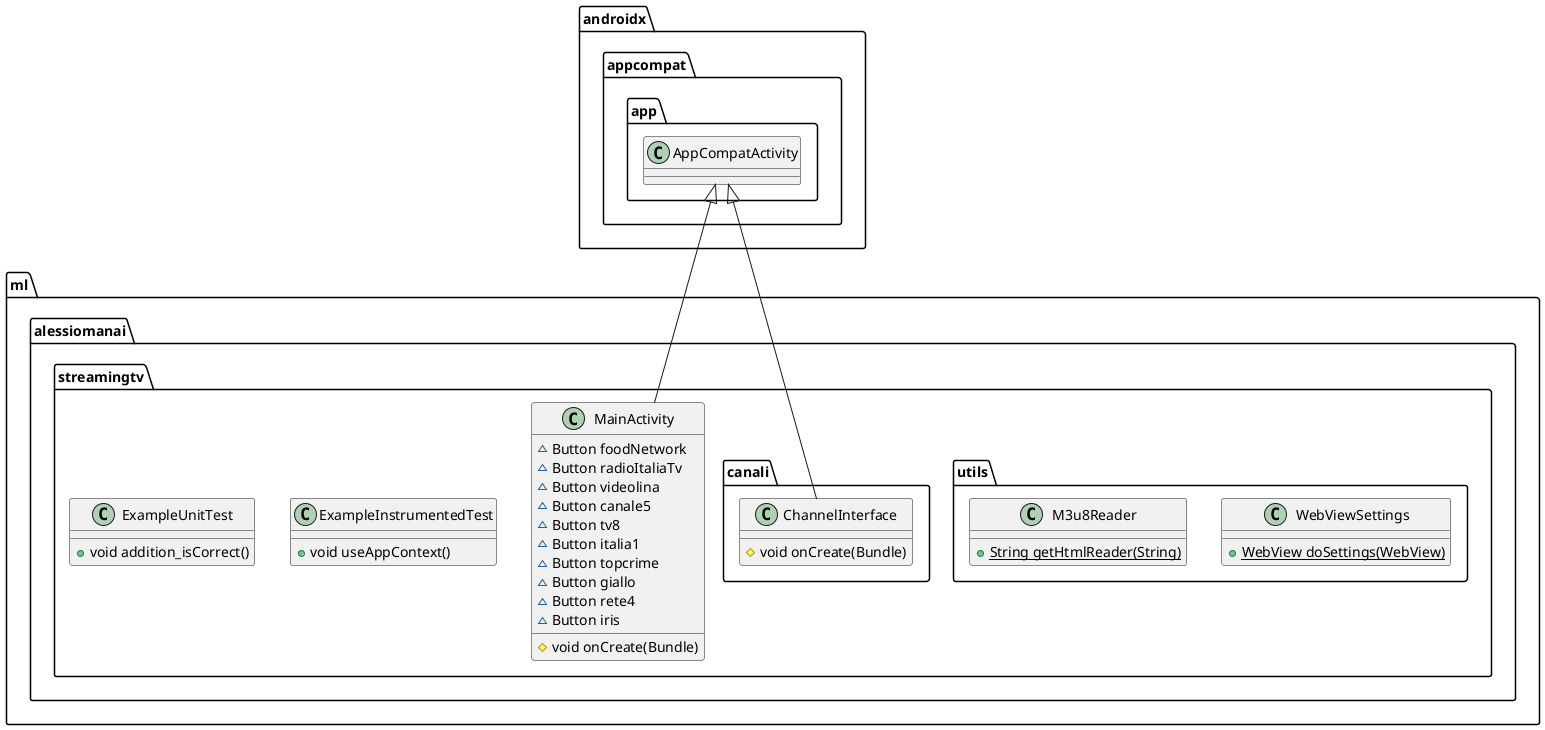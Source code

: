 @startuml
class ml.alessiomanai.streamingtv.utils.WebViewSettings {
+ {static} WebView doSettings(WebView)
}
class ml.alessiomanai.streamingtv.MainActivity {
~ Button foodNetwork
~ Button radioItaliaTv
~ Button videolina
~ Button canale5
~ Button tv8
~ Button italia1
~ Button topcrime
~ Button giallo
~ Button rete4
~ Button iris
# void onCreate(Bundle)
}
class ml.alessiomanai.streamingtv.ExampleInstrumentedTest {
+ void useAppContext()
}
class ml.alessiomanai.streamingtv.utils.M3u8Reader {
+ {static} String getHtmlReader(String)
}
class ml.alessiomanai.streamingtv.ExampleUnitTest {
+ void addition_isCorrect()
}
class ml.alessiomanai.streamingtv.canali.ChannelInterface {
# void onCreate(Bundle)
}


androidx.appcompat.app.AppCompatActivity <|-- ml.alessiomanai.streamingtv.MainActivity
androidx.appcompat.app.AppCompatActivity <|-- ml.alessiomanai.streamingtv.canali.ChannelInterface
@enduml